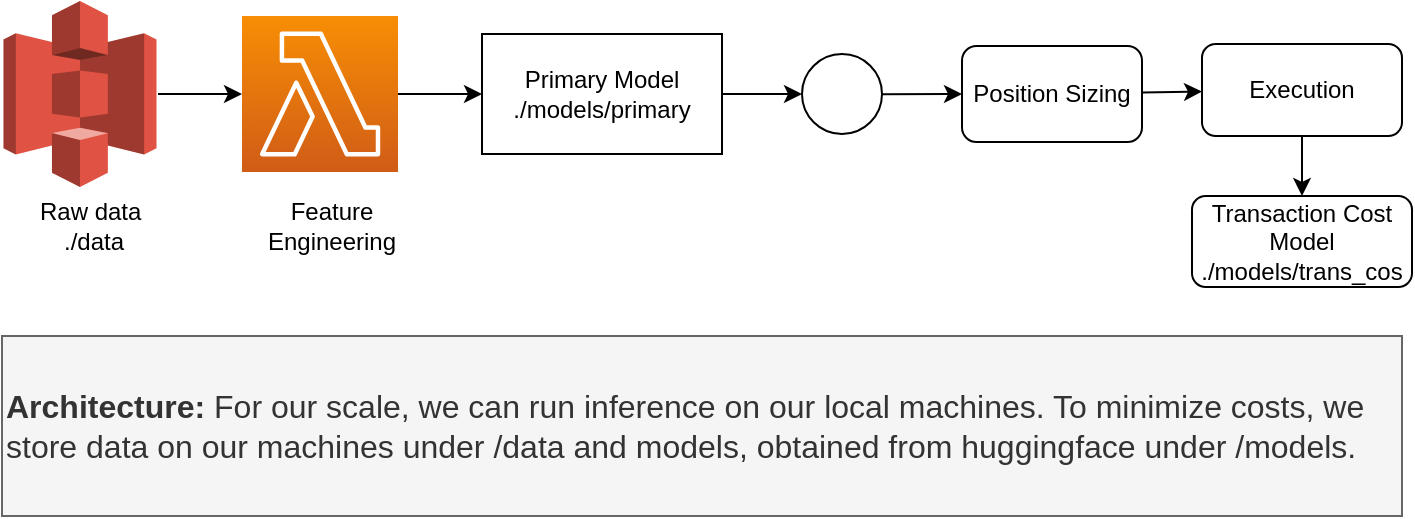 <mxfile>
    <diagram id="A1ZgrSOrBBQZSEjRIwMT" name="Page-1">
        <mxGraphModel dx="911" dy="721" grid="1" gridSize="10" guides="1" tooltips="1" connect="1" arrows="1" fold="1" page="1" pageScale="1" pageWidth="850" pageHeight="1100" math="0" shadow="0">
            <root>
                <mxCell id="0"/>
                <mxCell id="1" parent="0"/>
                <mxCell id="19" value="&lt;font style=&quot;font-size: 16px;&quot;&gt;&lt;b style=&quot;&quot;&gt;Architecture:&lt;/b&gt;&amp;nbsp;For our scale, we can run inference on our local machines. To minimize costs, we store data on our machines under /data and models, obtained from huggingface under /models.&amp;nbsp;&amp;nbsp;&lt;/font&gt;" style="rounded=0;whiteSpace=wrap;html=1;fontSize=12;align=left;fillColor=#f5f5f5;strokeColor=#666666;fontColor=#333333;" parent="1" vertex="1">
                    <mxGeometry x="40" y="560" width="700" height="90" as="geometry"/>
                </mxCell>
                <mxCell id="24" value="" style="edgeStyle=none;html=1;" edge="1" parent="1">
                    <mxGeometry relative="1" as="geometry">
                        <mxPoint x="118" y="439" as="sourcePoint"/>
                        <mxPoint x="160" y="439" as="targetPoint"/>
                    </mxGeometry>
                </mxCell>
                <mxCell id="22" value="Raw data&amp;nbsp;&lt;br&gt;./data" style="text;html=1;strokeColor=none;fillColor=none;align=center;verticalAlign=middle;whiteSpace=wrap;rounded=0;" vertex="1" parent="1">
                    <mxGeometry x="51" y="490" width="70" height="30" as="geometry"/>
                </mxCell>
                <mxCell id="25" value="" style="outlineConnect=0;dashed=0;verticalLabelPosition=bottom;verticalAlign=top;align=center;html=1;shape=mxgraph.aws3.s3;fillColor=#E05243;gradientColor=none;" vertex="1" parent="1">
                    <mxGeometry x="40.75" y="392.5" width="76.5" height="93" as="geometry"/>
                </mxCell>
                <mxCell id="29" value="" style="edgeStyle=none;html=1;" edge="1" parent="1" source="26" target="28">
                    <mxGeometry relative="1" as="geometry"/>
                </mxCell>
                <mxCell id="26" value="" style="sketch=0;points=[[0,0,0],[0.25,0,0],[0.5,0,0],[0.75,0,0],[1,0,0],[0,1,0],[0.25,1,0],[0.5,1,0],[0.75,1,0],[1,1,0],[0,0.25,0],[0,0.5,0],[0,0.75,0],[1,0.25,0],[1,0.5,0],[1,0.75,0]];outlineConnect=0;fontColor=#232F3E;gradientColor=#F78E04;gradientDirection=north;fillColor=#D05C17;strokeColor=#ffffff;dashed=0;verticalLabelPosition=bottom;verticalAlign=top;align=center;html=1;fontSize=12;fontStyle=0;aspect=fixed;shape=mxgraph.aws4.resourceIcon;resIcon=mxgraph.aws4.lambda;" vertex="1" parent="1">
                    <mxGeometry x="160" y="400" width="78" height="78" as="geometry"/>
                </mxCell>
                <mxCell id="27" value="Feature Engineering" style="text;html=1;strokeColor=none;fillColor=none;align=center;verticalAlign=middle;whiteSpace=wrap;rounded=0;" vertex="1" parent="1">
                    <mxGeometry x="170" y="490" width="70" height="30" as="geometry"/>
                </mxCell>
                <mxCell id="31" value="" style="edgeStyle=none;html=1;" edge="1" parent="1" source="28" target="30">
                    <mxGeometry relative="1" as="geometry"/>
                </mxCell>
                <mxCell id="28" value="Primary Model&lt;br&gt;./models/primary" style="rounded=0;whiteSpace=wrap;html=1;" vertex="1" parent="1">
                    <mxGeometry x="280" y="409" width="120" height="60" as="geometry"/>
                </mxCell>
                <mxCell id="34" value="" style="edgeStyle=none;html=1;" edge="1" parent="1" source="30" target="32">
                    <mxGeometry relative="1" as="geometry"/>
                </mxCell>
                <mxCell id="30" value="" style="ellipse;whiteSpace=wrap;html=1;aspect=fixed;" vertex="1" parent="1">
                    <mxGeometry x="440" y="419" width="40" height="40" as="geometry"/>
                </mxCell>
                <mxCell id="36" value="" style="edgeStyle=none;html=1;" edge="1" parent="1" source="32" target="35">
                    <mxGeometry relative="1" as="geometry"/>
                </mxCell>
                <mxCell id="32" value="Position Sizing" style="rounded=1;whiteSpace=wrap;html=1;" vertex="1" parent="1">
                    <mxGeometry x="520" y="415" width="90" height="48" as="geometry"/>
                </mxCell>
                <mxCell id="39" value="" style="edgeStyle=none;html=1;" edge="1" parent="1" source="35" target="37">
                    <mxGeometry relative="1" as="geometry"/>
                </mxCell>
                <mxCell id="35" value="Execution" style="rounded=1;whiteSpace=wrap;html=1;" vertex="1" parent="1">
                    <mxGeometry x="640" y="414" width="100" height="46" as="geometry"/>
                </mxCell>
                <mxCell id="37" value="Transaction Cost Model&lt;br&gt;./models/trans_cos" style="rounded=1;whiteSpace=wrap;html=1;" vertex="1" parent="1">
                    <mxGeometry x="635" y="490" width="110" height="45.5" as="geometry"/>
                </mxCell>
            </root>
        </mxGraphModel>
    </diagram>
</mxfile>